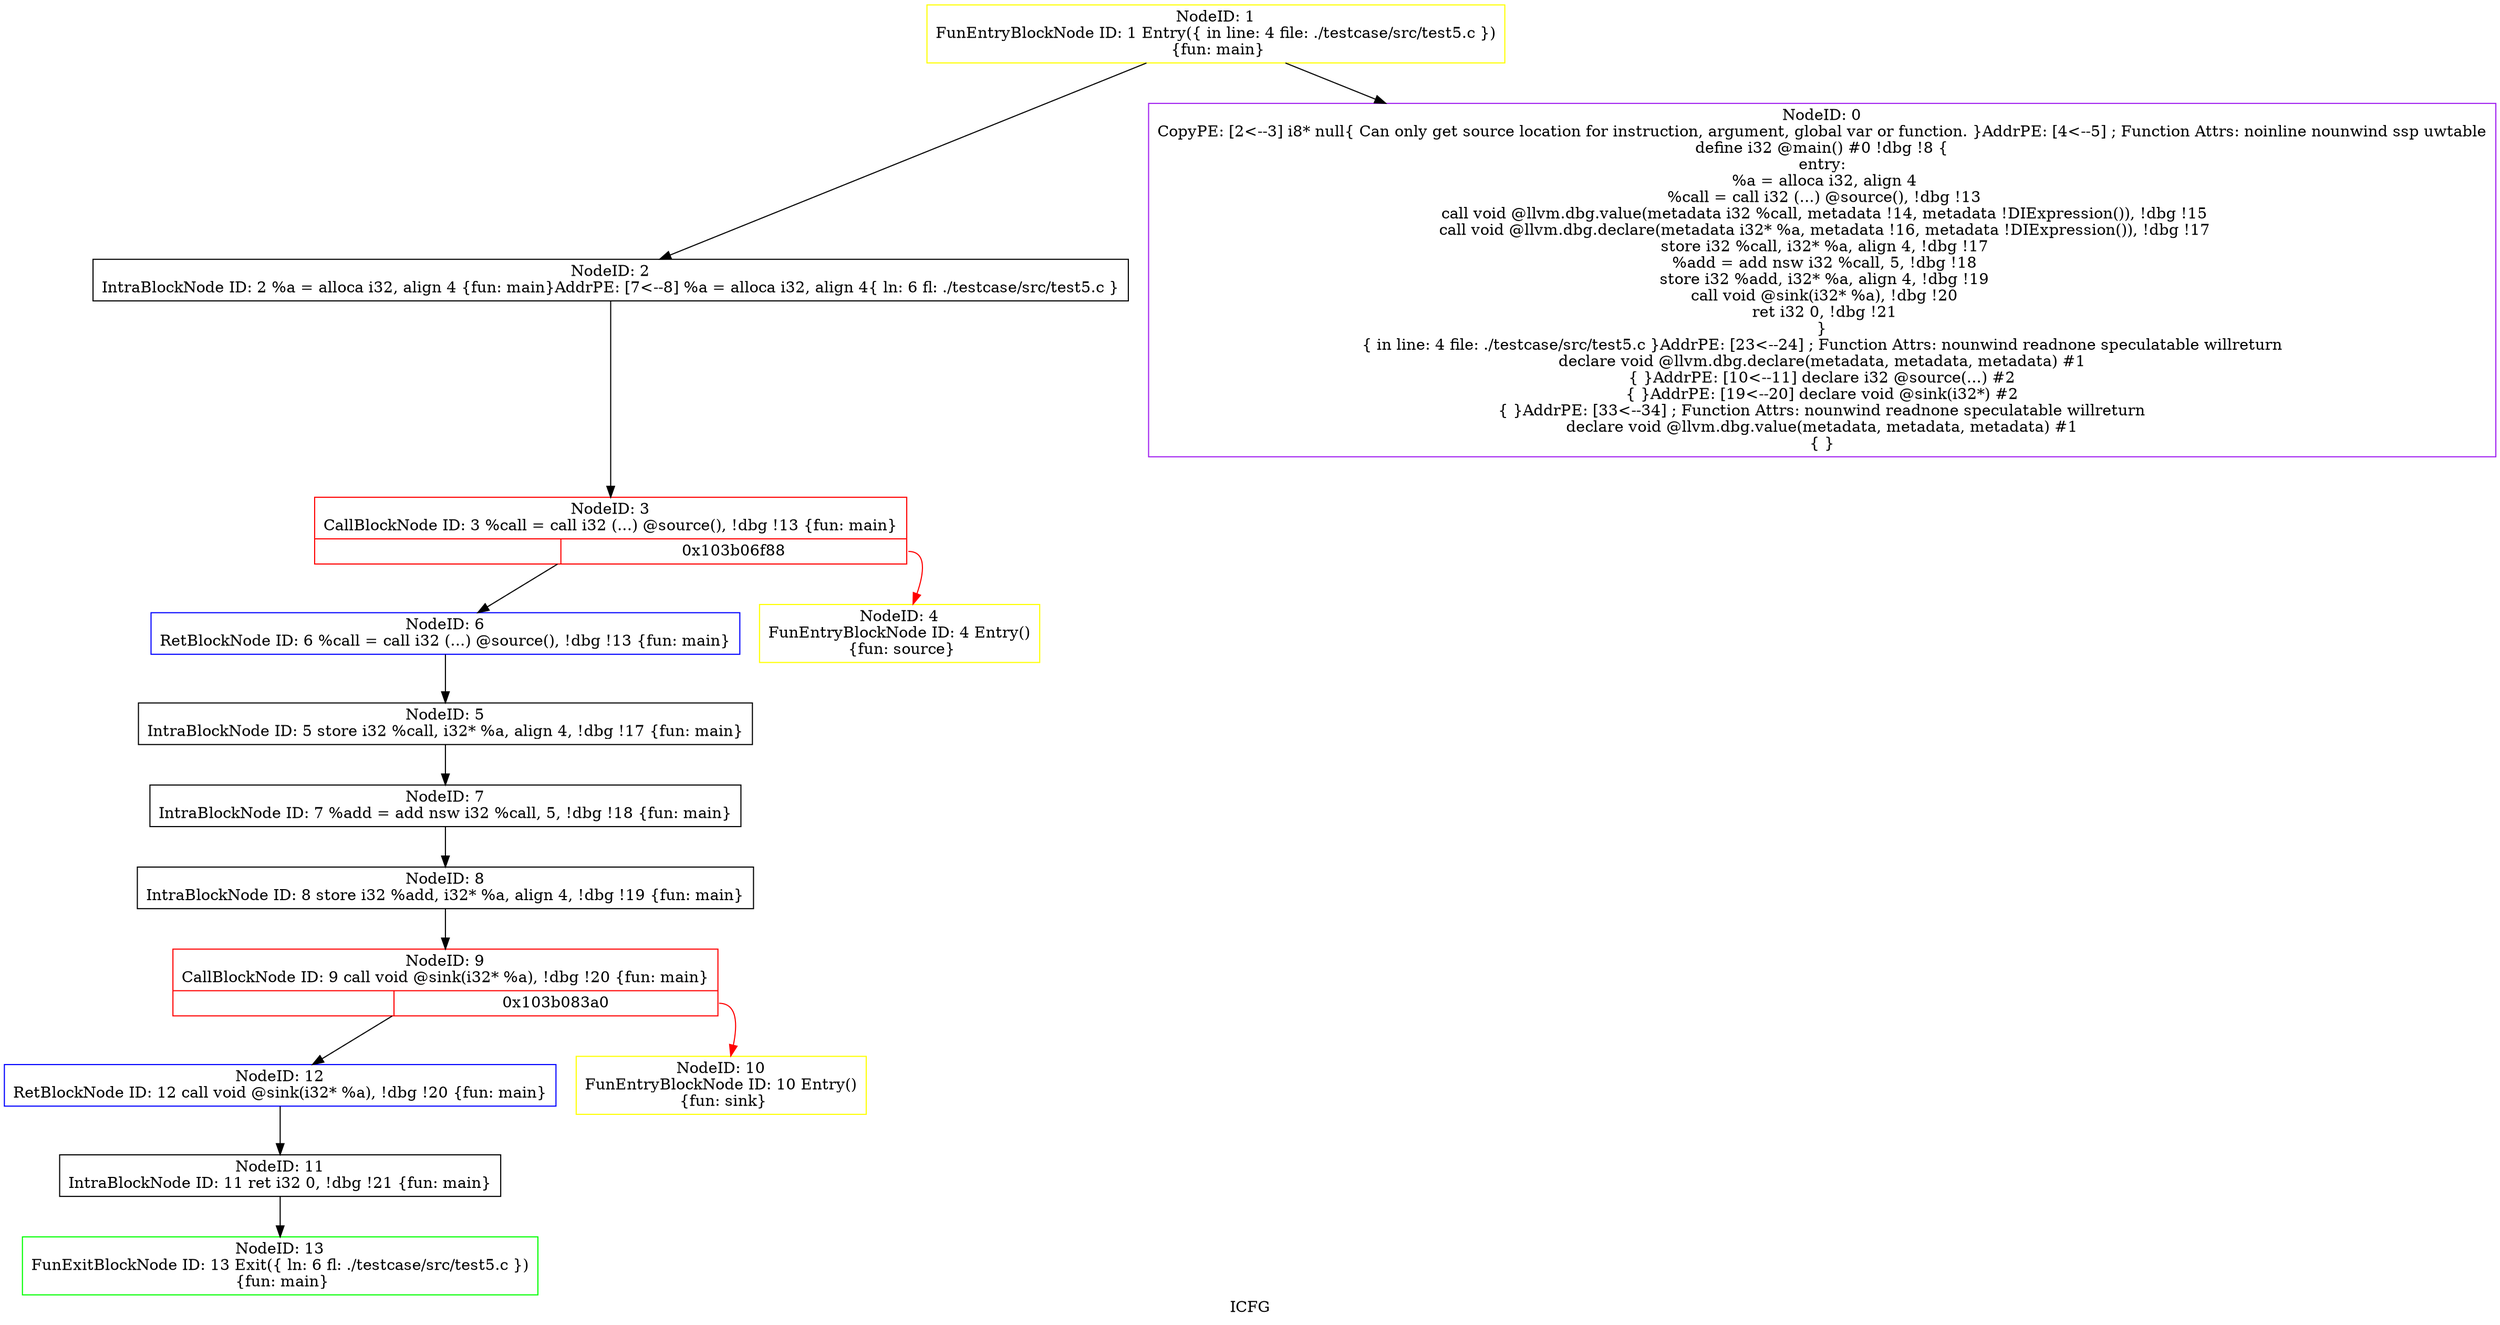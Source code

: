 digraph "ICFG" {
	label="ICFG";

	Node0x103b12070 [shape=record,color=green,label="{NodeID: 13\nFunExitBlockNode ID: 13 Exit(\{ ln: 6 fl: ./testcase/src/test5.c \})\n \{fun: main\}}"];
	Node0x103b11e50 [shape=record,color=blue,label="{NodeID: 12\nRetBlockNode ID: 12   call void @sink(i32* %a), !dbg !20 \{fun: main\}}"];
	Node0x103b11e50 -> Node0x103b11d00[style=solid];
	Node0x103b11d00 [shape=record,color=black,label="{NodeID: 11\nIntraBlockNode ID: 11   ret i32 0, !dbg !21 \{fun: main\}}"];
	Node0x103b11d00 -> Node0x103b12070[style=solid];
	Node0x103b11a80 [shape=record,color=yellow,label="{NodeID: 10\nFunEntryBlockNode ID: 10 Entry()\n \{fun: sink\}}"];
	Node0x103b119d0 [shape=record,color=red,label="{NodeID: 9\nCallBlockNode ID: 9   call void @sink(i32* %a), !dbg !20 \{fun: main\}|{|<s1>0x103b083a0}}"];
	Node0x103b119d0 -> Node0x103b11e50[style=solid];
	Node0x103b119d0:s1 -> Node0x103b11a80[style=solid,color=red];
	Node0x103b118b0 [shape=record,color=black,label="{NodeID: 8\nIntraBlockNode ID: 8   store i32 %add, i32* %a, align 4, !dbg !19 \{fun: main\}}"];
	Node0x103b118b0 -> Node0x103b119d0[style=solid];
	Node0x103b11760 [shape=record,color=black,label="{NodeID: 7\nIntraBlockNode ID: 7   %add = add nsw i32 %call, 5, !dbg !18 \{fun: main\}}"];
	Node0x103b11760 -> Node0x103b118b0[style=solid];
	Node0x103b115a0 [shape=record,color=blue,label="{NodeID: 6\nRetBlockNode ID: 6   %call = call i32 (...) @source(), !dbg !13 \{fun: main\}}"];
	Node0x103b115a0 -> Node0x103b114b0[style=solid];
	Node0x103b114b0 [shape=record,color=black,label="{NodeID: 5\nIntraBlockNode ID: 5   store i32 %call, i32* %a, align 4, !dbg !17 \{fun: main\}}"];
	Node0x103b114b0 -> Node0x103b11760[style=solid];
	Node0x103b112f0 [shape=record,color=yellow,label="{NodeID: 4\nFunEntryBlockNode ID: 4 Entry()\n \{fun: source\}}"];
	Node0x103b11240 [shape=record,color=red,label="{NodeID: 3\nCallBlockNode ID: 3   %call = call i32 (...) @source(), !dbg !13 \{fun: main\}|{|<s1>0x103b06f88}}"];
	Node0x103b11240 -> Node0x103b115a0[style=solid];
	Node0x103b11240:s1 -> Node0x103b112f0[style=solid,color=red];
	Node0x103b11120 [shape=record,color=black,label="{NodeID: 2\nIntraBlockNode ID: 2   %a = alloca i32, align 4 \{fun: main\}AddrPE: [7\<--8]    %a = alloca i32, align 4\{ ln: 6 fl: ./testcase/src/test5.c \}}"];
	Node0x103b11120 -> Node0x103b11240[style=solid];
	Node0x103b05ac0 [shape=record,color=yellow,label="{NodeID: 1\nFunEntryBlockNode ID: 1 Entry(\{ in line: 4 file: ./testcase/src/test5.c \})\n \{fun: main\}}"];
	Node0x103b05ac0 -> Node0x103b05a40[style=solid];
	Node0x103b05ac0 -> Node0x103b11120[style=solid];
	Node0x103b05a40 [shape=record,color=purple,label="{NodeID: 0\nCopyPE: [2\<--3]  i8* null\{ Can only get source location for instruction, argument, global var or function. \}AddrPE: [4\<--5]  ; Function Attrs: noinline nounwind ssp uwtable\ndefine i32 @main() #0 !dbg !8 \{\nentry:\n  %a = alloca i32, align 4\n  %call = call i32 (...) @source(), !dbg !13\n  call void @llvm.dbg.value(metadata i32 %call, metadata !14, metadata !DIExpression()), !dbg !15\n  call void @llvm.dbg.declare(metadata i32* %a, metadata !16, metadata !DIExpression()), !dbg !17\n  store i32 %call, i32* %a, align 4, !dbg !17\n  %add = add nsw i32 %call, 5, !dbg !18\n  store i32 %add, i32* %a, align 4, !dbg !19\n  call void @sink(i32* %a), !dbg !20\n  ret i32 0, !dbg !21\n\}\n\{ in line: 4 file: ./testcase/src/test5.c \}AddrPE: [23\<--24]  ; Function Attrs: nounwind readnone speculatable willreturn\ndeclare void @llvm.dbg.declare(metadata, metadata, metadata) #1\n\{  \}AddrPE: [10\<--11]  declare i32 @source(...) #2\n\{  \}AddrPE: [19\<--20]  declare void @sink(i32*) #2\n\{  \}AddrPE: [33\<--34]  ; Function Attrs: nounwind readnone speculatable willreturn\ndeclare void @llvm.dbg.value(metadata, metadata, metadata) #1\n\{  \}}"];
}
